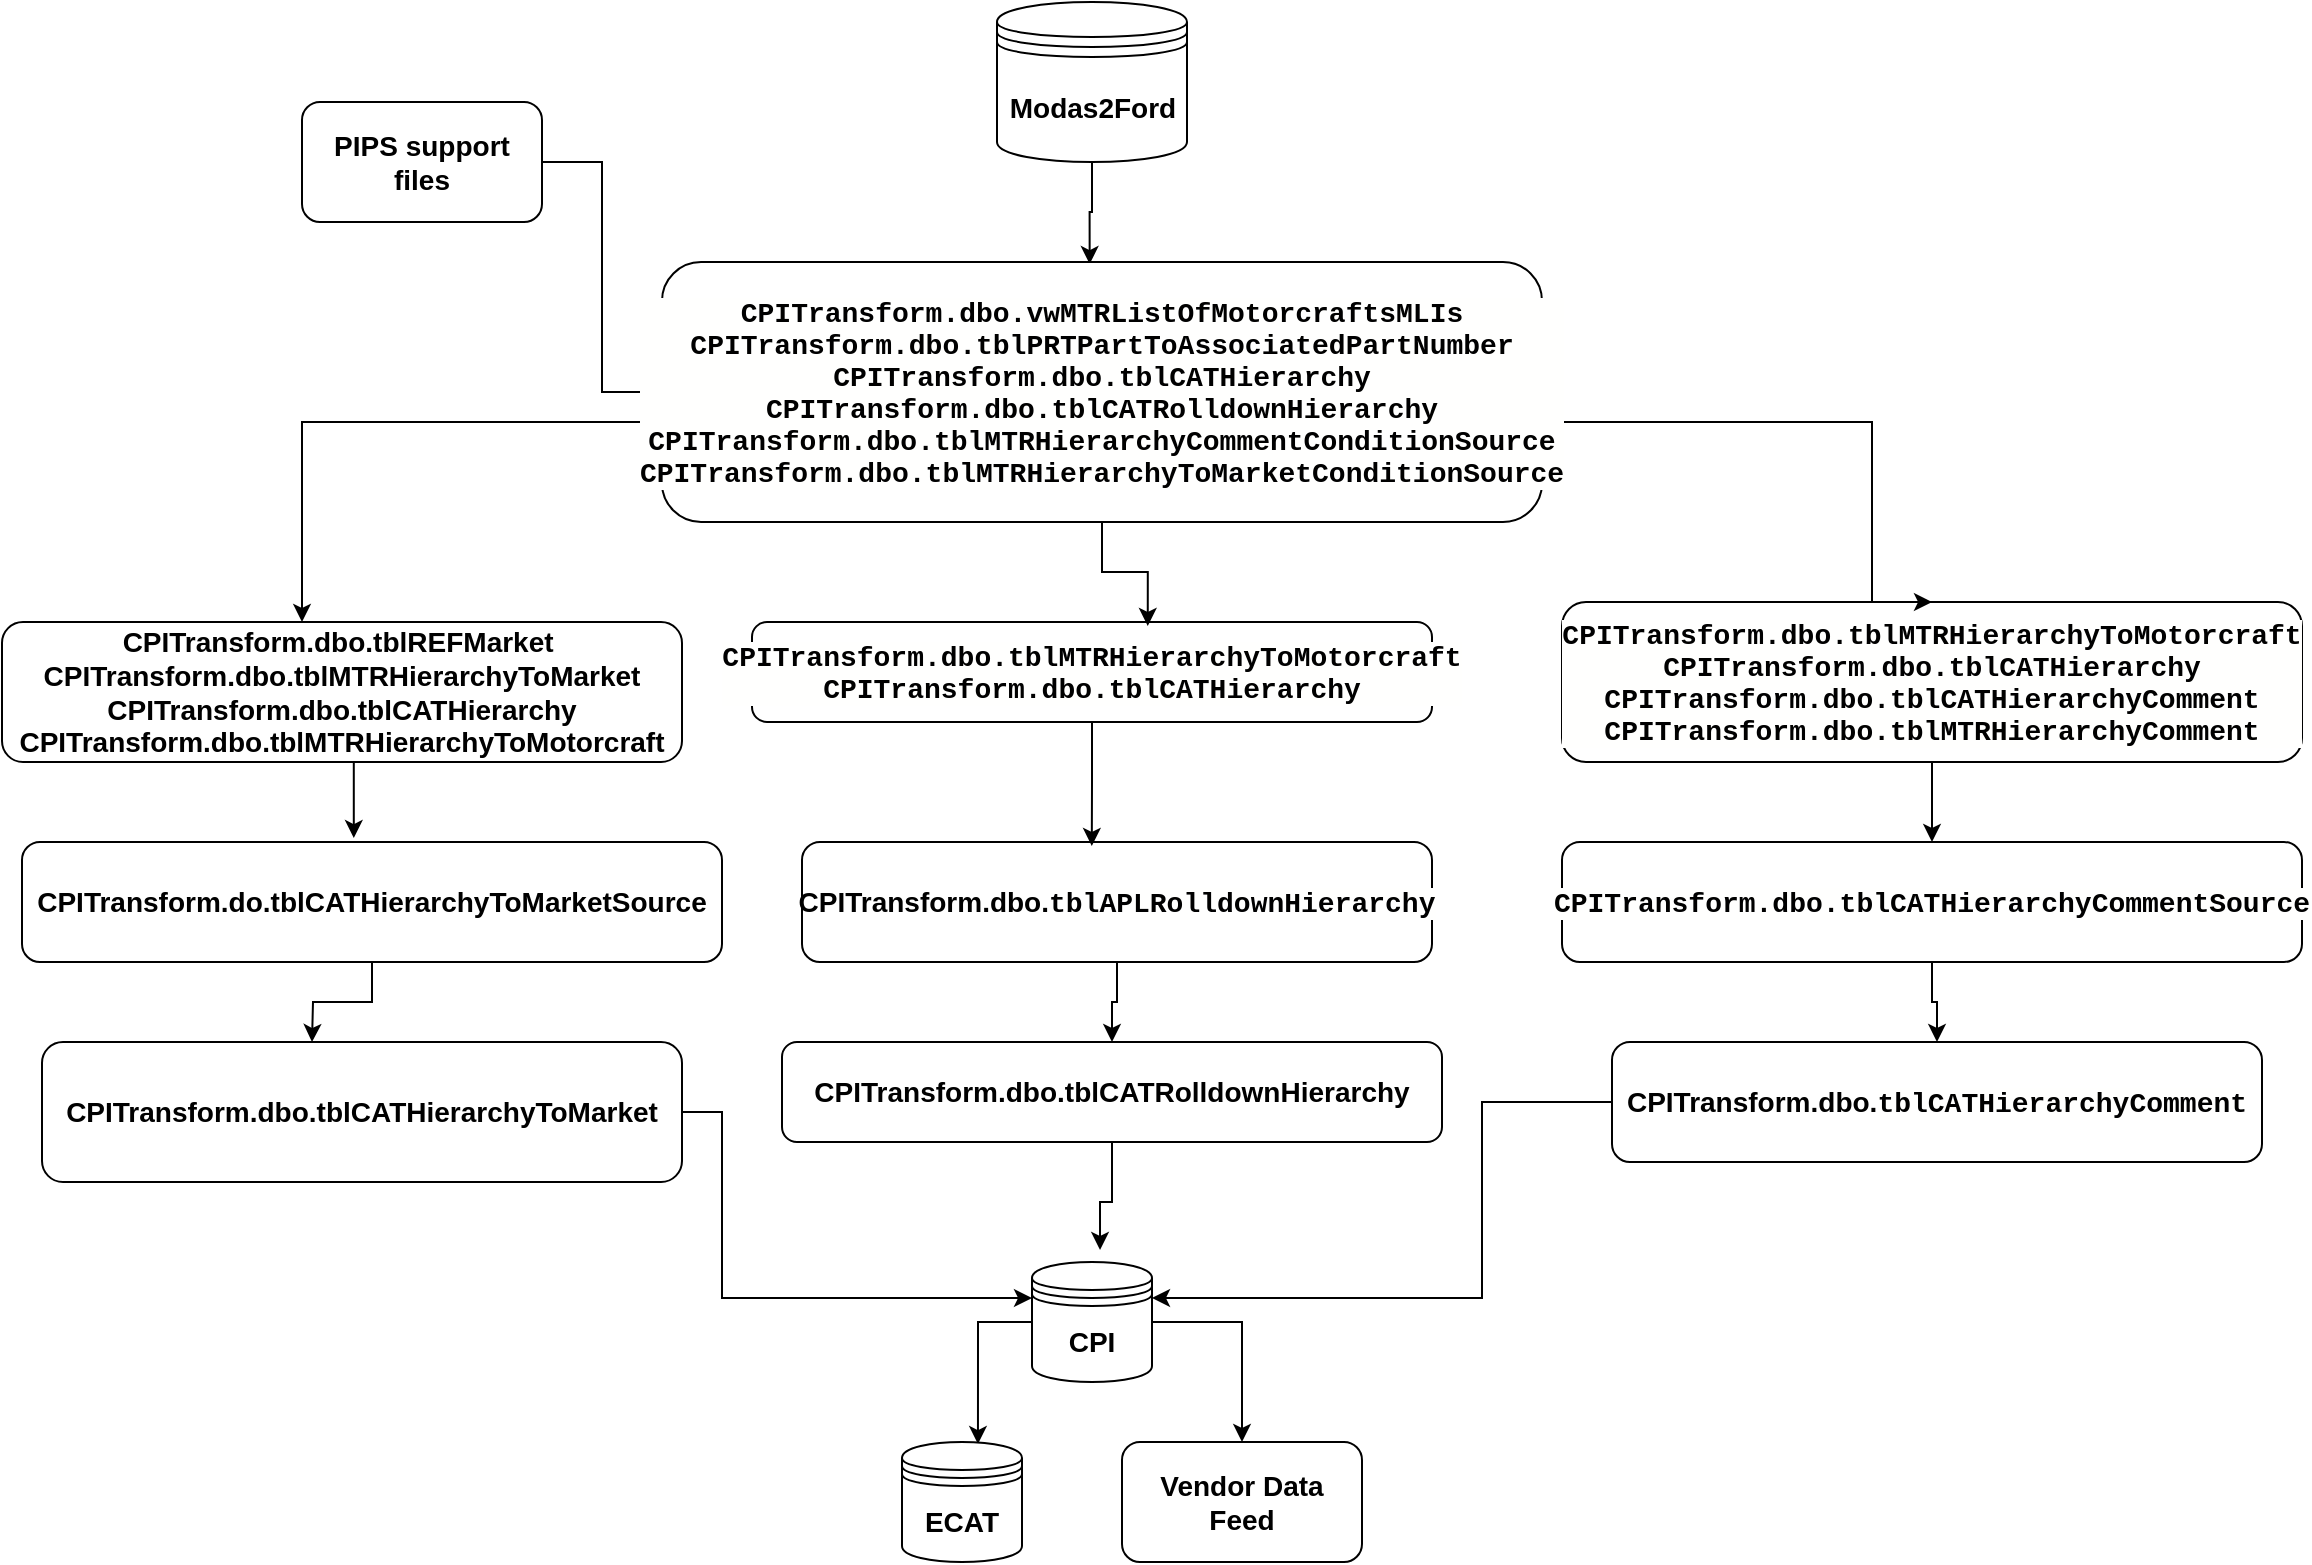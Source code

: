 <mxfile version="13.8.0" type="github">
  <diagram id="tQBDNZwCBWh_bteMR1vP" name="Page-1">
    <mxGraphModel dx="1422" dy="1928" grid="1" gridSize="10" guides="1" tooltips="1" connect="1" arrows="1" fold="1" page="1" pageScale="1" pageWidth="850" pageHeight="1100" math="0" shadow="0">
      <root>
        <mxCell id="0" />
        <mxCell id="1" parent="0" />
        <mxCell id="gLGnZoHTnJrKlAlC88jH-42" style="edgeStyle=orthogonalEdgeStyle;rounded=0;orthogonalLoop=1;jettySize=auto;html=1;entryX=0;entryY=0.3;entryDx=0;entryDy=0;" edge="1" parent="1" source="__ydDhkN1Fn5WU4UCvgq-1" target="gLGnZoHTnJrKlAlC88jH-11">
          <mxGeometry relative="1" as="geometry">
            <Array as="points">
              <mxPoint x="360" y="245" />
              <mxPoint x="360" y="338" />
            </Array>
          </mxGeometry>
        </mxCell>
        <mxCell id="__ydDhkN1Fn5WU4UCvgq-1" value="CPITransform.dbo.tblCATHierarchyToMarket" style="rounded=1;whiteSpace=wrap;html=1;fontSize=14;fontStyle=1" parent="1" vertex="1">
          <mxGeometry x="20" y="210" width="320" height="70" as="geometry" />
        </mxCell>
        <mxCell id="gLGnZoHTnJrKlAlC88jH-39" style="edgeStyle=orthogonalEdgeStyle;rounded=0;orthogonalLoop=1;jettySize=auto;html=1;entryX=0.567;entryY=-0.1;entryDx=0;entryDy=0;entryPerimeter=0;" edge="1" parent="1" source="__ydDhkN1Fn5WU4UCvgq-3" target="gLGnZoHTnJrKlAlC88jH-11">
          <mxGeometry relative="1" as="geometry" />
        </mxCell>
        <mxCell id="__ydDhkN1Fn5WU4UCvgq-3" value="CPITransform.dbo.tblCATRolldownHierarchy" style="rounded=1;whiteSpace=wrap;html=1;fontSize=14;fontStyle=1" parent="1" vertex="1">
          <mxGeometry x="390" y="210" width="330" height="50" as="geometry" />
        </mxCell>
        <mxCell id="gLGnZoHTnJrKlAlC88jH-43" style="edgeStyle=orthogonalEdgeStyle;rounded=0;orthogonalLoop=1;jettySize=auto;html=1;entryX=1;entryY=0.3;entryDx=0;entryDy=0;" edge="1" parent="1" source="__ydDhkN1Fn5WU4UCvgq-4" target="gLGnZoHTnJrKlAlC88jH-11">
          <mxGeometry relative="1" as="geometry">
            <Array as="points">
              <mxPoint x="740" y="240" />
              <mxPoint x="740" y="338" />
            </Array>
          </mxGeometry>
        </mxCell>
        <mxCell id="__ydDhkN1Fn5WU4UCvgq-4" value="CPITransform.dbo.&lt;span style=&quot;background-color: rgb(255, 255, 254); font-family: consolas, &amp;quot;courier new&amp;quot;, monospace; font-size: 14px;&quot;&gt;tblCATHierarchyComment&lt;/span&gt;" style="rounded=1;whiteSpace=wrap;html=1;fontSize=14;fontStyle=1" parent="1" vertex="1">
          <mxGeometry x="805" y="210" width="325" height="60" as="geometry" />
        </mxCell>
        <mxCell id="__ydDhkN1Fn5WU4UCvgq-11" style="edgeStyle=orthogonalEdgeStyle;rounded=0;orthogonalLoop=1;jettySize=auto;html=1;" parent="1" source="__ydDhkN1Fn5WU4UCvgq-5" edge="1">
          <mxGeometry relative="1" as="geometry">
            <mxPoint x="155" y="210" as="targetPoint" />
          </mxGeometry>
        </mxCell>
        <mxCell id="__ydDhkN1Fn5WU4UCvgq-5" value="CPITransform.do.tblCATHierarchyToMarketSource" style="rounded=1;whiteSpace=wrap;html=1;fontSize=14;fontStyle=1" parent="1" vertex="1">
          <mxGeometry x="10" y="110" width="350" height="60" as="geometry" />
        </mxCell>
        <mxCell id="__ydDhkN1Fn5WU4UCvgq-9" style="edgeStyle=orthogonalEdgeStyle;rounded=0;orthogonalLoop=1;jettySize=auto;html=1;exitX=0.5;exitY=1;exitDx=0;exitDy=0;entryX=0.474;entryY=-0.033;entryDx=0;entryDy=0;entryPerimeter=0;" parent="1" source="__ydDhkN1Fn5WU4UCvgq-6" target="__ydDhkN1Fn5WU4UCvgq-5" edge="1">
          <mxGeometry relative="1" as="geometry" />
        </mxCell>
        <mxCell id="__ydDhkN1Fn5WU4UCvgq-6" value="&lt;div&gt;CPITransform.dbo.tblREFMarket&amp;nbsp;&lt;/div&gt;&lt;div&gt;CPITransform.dbo.tblMTRHierarchyToMarket&lt;/div&gt;&lt;div&gt;CPITransform.dbo.tblCATHierarchy&lt;/div&gt;&lt;div&gt;CPITransform.dbo.tblMTRHierarchyToMotorcraft&lt;/div&gt;" style="rounded=1;whiteSpace=wrap;html=1;fontSize=14;fontStyle=1" parent="1" vertex="1">
          <mxGeometry width="340" height="70" as="geometry" />
        </mxCell>
        <mxCell id="gLGnZoHTnJrKlAlC88jH-46" style="edgeStyle=orthogonalEdgeStyle;rounded=0;orthogonalLoop=1;jettySize=auto;html=1;entryX=0.5;entryY=0;entryDx=0;entryDy=0;fontSize=14;" edge="1" parent="1" source="__ydDhkN1Fn5WU4UCvgq-12" target="__ydDhkN1Fn5WU4UCvgq-3">
          <mxGeometry relative="1" as="geometry" />
        </mxCell>
        <mxCell id="__ydDhkN1Fn5WU4UCvgq-12" value="CPITransform.dbo.&lt;span style=&quot;background-color: rgb(255, 255, 254); font-family: consolas, &amp;quot;courier new&amp;quot;, monospace; font-size: 14px;&quot;&gt;tblAPLRolldownHierarchy&lt;/span&gt;" style="rounded=1;whiteSpace=wrap;html=1;fontSize=14;fontStyle=1" parent="1" vertex="1">
          <mxGeometry x="400" y="110" width="315" height="60" as="geometry" />
        </mxCell>
        <mxCell id="gLGnZoHTnJrKlAlC88jH-45" style="edgeStyle=orthogonalEdgeStyle;rounded=0;orthogonalLoop=1;jettySize=auto;html=1;entryX=0.46;entryY=0.033;entryDx=0;entryDy=0;entryPerimeter=0;fontSize=14;" edge="1" parent="1" source="__ydDhkN1Fn5WU4UCvgq-14" target="__ydDhkN1Fn5WU4UCvgq-12">
          <mxGeometry relative="1" as="geometry" />
        </mxCell>
        <mxCell id="__ydDhkN1Fn5WU4UCvgq-14" value="&lt;div style=&quot;background-color: rgb(255 , 255 , 254) ; font-family: &amp;#34;consolas&amp;#34; , &amp;#34;courier new&amp;#34; , monospace ; line-height: 16px ; font-size: 14px&quot;&gt;&lt;div style=&quot;line-height: 16px&quot;&gt;CPITransform.dbo.tblMTRHierarchyToMotorcraft&lt;/div&gt;&lt;div style=&quot;line-height: 16px&quot;&gt;CPITransform.dbo.tblCATHierarchy&lt;/div&gt;&lt;/div&gt;" style="rounded=1;whiteSpace=wrap;html=1;fontSize=14;fontStyle=1" parent="1" vertex="1">
          <mxGeometry x="375" width="340" height="50" as="geometry" />
        </mxCell>
        <mxCell id="gLGnZoHTnJrKlAlC88jH-20" style="edgeStyle=orthogonalEdgeStyle;rounded=0;orthogonalLoop=1;jettySize=auto;html=1;entryX=0.5;entryY=0;entryDx=0;entryDy=0;entryPerimeter=0;" edge="1" parent="1" source="gLGnZoHTnJrKlAlC88jH-1" target="gLGnZoHTnJrKlAlC88jH-3">
          <mxGeometry relative="1" as="geometry" />
        </mxCell>
        <mxCell id="gLGnZoHTnJrKlAlC88jH-1" value="&lt;span style=&quot;font-family: consolas, &amp;quot;courier new&amp;quot;, monospace; background-color: rgb(255, 255, 254); font-size: 14px;&quot;&gt;CPITransform.dbo.&lt;/span&gt;&lt;span style=&quot;background-color: rgb(255, 255, 254); font-family: consolas, &amp;quot;courier new&amp;quot;, monospace; font-size: 14px;&quot;&gt;tblMTRHierarchyToMotorcraft&lt;/span&gt;&lt;span style=&quot;font-family: consolas, &amp;quot;courier new&amp;quot;, monospace; background-color: rgb(255, 255, 254); font-size: 14px;&quot;&gt;&lt;br style=&quot;font-size: 14px;&quot;&gt;&lt;/span&gt;&lt;div style=&quot;background-color: rgb(255, 255, 254); font-family: consolas, &amp;quot;courier new&amp;quot;, monospace; line-height: 16px; font-size: 14px;&quot;&gt;&lt;div style=&quot;font-family: consolas, &amp;quot;courier new&amp;quot;, monospace; line-height: 16px; font-size: 14px;&quot;&gt;CPITransform.dbo.tblCATHierarchy&lt;/div&gt;&lt;div style=&quot;font-family: consolas, &amp;quot;courier new&amp;quot;, monospace; line-height: 16px; font-size: 14px;&quot;&gt;&lt;div style=&quot;font-family: consolas, &amp;quot;courier new&amp;quot;, monospace; line-height: 16px; font-size: 14px;&quot;&gt;CPITransform.dbo.tblCATHierarchyComment&lt;/div&gt;&lt;/div&gt;&lt;div style=&quot;font-family: consolas, &amp;quot;courier new&amp;quot;, monospace; line-height: 16px; font-size: 14px;&quot;&gt;&lt;div style=&quot;line-height: 16px; font-size: 14px;&quot;&gt;CPITransform.dbo.tblMTRHierarchyComment&lt;/div&gt;&lt;/div&gt;&lt;/div&gt;" style="rounded=1;whiteSpace=wrap;html=1;fontSize=14;fontStyle=1" vertex="1" parent="1">
          <mxGeometry x="780" y="-10" width="370" height="80" as="geometry" />
        </mxCell>
        <mxCell id="gLGnZoHTnJrKlAlC88jH-10" style="edgeStyle=orthogonalEdgeStyle;rounded=0;orthogonalLoop=1;jettySize=auto;html=1;" edge="1" parent="1" source="gLGnZoHTnJrKlAlC88jH-3" target="__ydDhkN1Fn5WU4UCvgq-4">
          <mxGeometry relative="1" as="geometry" />
        </mxCell>
        <mxCell id="gLGnZoHTnJrKlAlC88jH-3" value="&lt;span style=&quot;font-family: consolas, &amp;quot;courier new&amp;quot;, monospace; background-color: rgb(255, 255, 254); font-size: 14px;&quot;&gt;CPITransform.dbo.&lt;/span&gt;&lt;span style=&quot;background-color: rgb(255, 255, 254); font-family: consolas, &amp;quot;courier new&amp;quot;, monospace; font-size: 14px;&quot;&gt;tblCATHierarchyCommentSource&lt;/span&gt;&lt;span style=&quot;font-family: consolas, &amp;quot;courier new&amp;quot;, monospace; background-color: rgb(255, 255, 254); font-size: 14px;&quot;&gt;&lt;br style=&quot;font-size: 14px;&quot;&gt;&lt;/span&gt;" style="rounded=1;whiteSpace=wrap;html=1;fontSize=14;fontStyle=1" vertex="1" parent="1">
          <mxGeometry x="780" y="110" width="370" height="60" as="geometry" />
        </mxCell>
        <mxCell id="gLGnZoHTnJrKlAlC88jH-47" style="edgeStyle=orthogonalEdgeStyle;rounded=0;orthogonalLoop=1;jettySize=auto;html=1;entryX=0.486;entryY=0.008;entryDx=0;entryDy=0;entryPerimeter=0;fontSize=14;" edge="1" parent="1" source="gLGnZoHTnJrKlAlC88jH-4" target="gLGnZoHTnJrKlAlC88jH-32">
          <mxGeometry relative="1" as="geometry" />
        </mxCell>
        <mxCell id="gLGnZoHTnJrKlAlC88jH-4" value="Modas2Ford" style="shape=datastore;whiteSpace=wrap;html=1;fontStyle=1;fontSize=14;" vertex="1" parent="1">
          <mxGeometry x="497.5" y="-310" width="95" height="80" as="geometry" />
        </mxCell>
        <mxCell id="gLGnZoHTnJrKlAlC88jH-40" style="edgeStyle=orthogonalEdgeStyle;rounded=0;orthogonalLoop=1;jettySize=auto;html=1;entryX=0.633;entryY=0.017;entryDx=0;entryDy=0;entryPerimeter=0;" edge="1" parent="1" source="gLGnZoHTnJrKlAlC88jH-11" target="gLGnZoHTnJrKlAlC88jH-12">
          <mxGeometry relative="1" as="geometry" />
        </mxCell>
        <mxCell id="gLGnZoHTnJrKlAlC88jH-41" style="edgeStyle=orthogonalEdgeStyle;rounded=0;orthogonalLoop=1;jettySize=auto;html=1;" edge="1" parent="1" source="gLGnZoHTnJrKlAlC88jH-11" target="gLGnZoHTnJrKlAlC88jH-18">
          <mxGeometry relative="1" as="geometry">
            <Array as="points">
              <mxPoint x="620" y="350" />
            </Array>
          </mxGeometry>
        </mxCell>
        <mxCell id="gLGnZoHTnJrKlAlC88jH-11" value="CPI" style="shape=datastore;whiteSpace=wrap;html=1;fontSize=14;fontStyle=1" vertex="1" parent="1">
          <mxGeometry x="515" y="320" width="60" height="60" as="geometry" />
        </mxCell>
        <mxCell id="gLGnZoHTnJrKlAlC88jH-12" value="ECAT" style="shape=datastore;whiteSpace=wrap;html=1;fontSize=14;fontStyle=1" vertex="1" parent="1">
          <mxGeometry x="450" y="410" width="60" height="60" as="geometry" />
        </mxCell>
        <mxCell id="gLGnZoHTnJrKlAlC88jH-18" value="Vendor Data Feed" style="rounded=1;whiteSpace=wrap;html=1;fontSize=14;fontStyle=1" vertex="1" parent="1">
          <mxGeometry x="560" y="410" width="120" height="60" as="geometry" />
        </mxCell>
        <mxCell id="gLGnZoHTnJrKlAlC88jH-33" style="edgeStyle=orthogonalEdgeStyle;rounded=0;orthogonalLoop=1;jettySize=auto;html=1;entryX=0;entryY=0.5;entryDx=0;entryDy=0;" edge="1" parent="1" source="gLGnZoHTnJrKlAlC88jH-28" target="gLGnZoHTnJrKlAlC88jH-32">
          <mxGeometry relative="1" as="geometry" />
        </mxCell>
        <mxCell id="gLGnZoHTnJrKlAlC88jH-28" value="PIPS support files" style="rounded=1;whiteSpace=wrap;html=1;fontSize=14;fontStyle=1" vertex="1" parent="1">
          <mxGeometry x="150" y="-260" width="120" height="60" as="geometry" />
        </mxCell>
        <mxCell id="gLGnZoHTnJrKlAlC88jH-36" style="edgeStyle=orthogonalEdgeStyle;rounded=0;orthogonalLoop=1;jettySize=auto;html=1;" edge="1" parent="1" source="gLGnZoHTnJrKlAlC88jH-32" target="__ydDhkN1Fn5WU4UCvgq-6">
          <mxGeometry relative="1" as="geometry">
            <Array as="points">
              <mxPoint x="150" y="-100" />
            </Array>
          </mxGeometry>
        </mxCell>
        <mxCell id="gLGnZoHTnJrKlAlC88jH-38" style="edgeStyle=orthogonalEdgeStyle;rounded=0;orthogonalLoop=1;jettySize=auto;html=1;entryX=0.5;entryY=0;entryDx=0;entryDy=0;" edge="1" parent="1" source="gLGnZoHTnJrKlAlC88jH-32" target="gLGnZoHTnJrKlAlC88jH-1">
          <mxGeometry relative="1" as="geometry">
            <Array as="points">
              <mxPoint x="935" y="-100" />
            </Array>
          </mxGeometry>
        </mxCell>
        <mxCell id="gLGnZoHTnJrKlAlC88jH-44" style="edgeStyle=orthogonalEdgeStyle;rounded=0;orthogonalLoop=1;jettySize=auto;html=1;entryX=0.582;entryY=0.04;entryDx=0;entryDy=0;entryPerimeter=0;fontSize=14;" edge="1" parent="1" source="gLGnZoHTnJrKlAlC88jH-32" target="__ydDhkN1Fn5WU4UCvgq-14">
          <mxGeometry relative="1" as="geometry" />
        </mxCell>
        <mxCell id="gLGnZoHTnJrKlAlC88jH-32" value="&lt;div style=&quot;background-color: rgb(255, 255, 254); font-family: consolas, &amp;quot;courier new&amp;quot;, monospace; line-height: 16px; font-size: 14px;&quot;&gt;CPITransform.dbo.vwMTRListOfMotorcraftsMLIs&lt;/div&gt;&lt;div style=&quot;background-color: rgb(255, 255, 254); font-family: consolas, &amp;quot;courier new&amp;quot;, monospace; line-height: 16px; font-size: 14px;&quot;&gt;&lt;div style=&quot;font-family: consolas, &amp;quot;courier new&amp;quot;, monospace; line-height: 16px; font-size: 14px;&quot;&gt;CPITransform.dbo.tblPRTPartToAssociatedPartNumber&lt;/div&gt;&lt;div style=&quot;font-family: consolas, &amp;quot;courier new&amp;quot;, monospace; line-height: 16px; font-size: 14px;&quot;&gt;&lt;div style=&quot;line-height: 16px; font-size: 14px;&quot;&gt;CPITransform.dbo.tblCATHierarchy&lt;/div&gt;&lt;div style=&quot;line-height: 16px; font-size: 14px;&quot;&gt;&lt;div style=&quot;line-height: 16px; font-size: 14px;&quot;&gt;CPITransform.dbo.tblCATRolldownHierarchy&lt;/div&gt;&lt;div style=&quot;line-height: 16px; font-size: 14px;&quot;&gt;&lt;div style=&quot;line-height: 16px; font-size: 14px;&quot;&gt;CPITransform.dbo.tblMTRHierarchyCommentConditionSource&lt;/div&gt;&lt;div style=&quot;line-height: 16px; font-size: 14px;&quot;&gt;&lt;div style=&quot;line-height: 16px; font-size: 14px;&quot;&gt;CPITransform.dbo.tblMTRHierarchyToMarketConditionSource&lt;/div&gt;&lt;/div&gt;&lt;/div&gt;&lt;/div&gt;&lt;/div&gt;&lt;/div&gt;" style="rounded=1;whiteSpace=wrap;html=1;fontSize=14;fontStyle=1" vertex="1" parent="1">
          <mxGeometry x="330" y="-180" width="440" height="130" as="geometry" />
        </mxCell>
      </root>
    </mxGraphModel>
  </diagram>
</mxfile>
